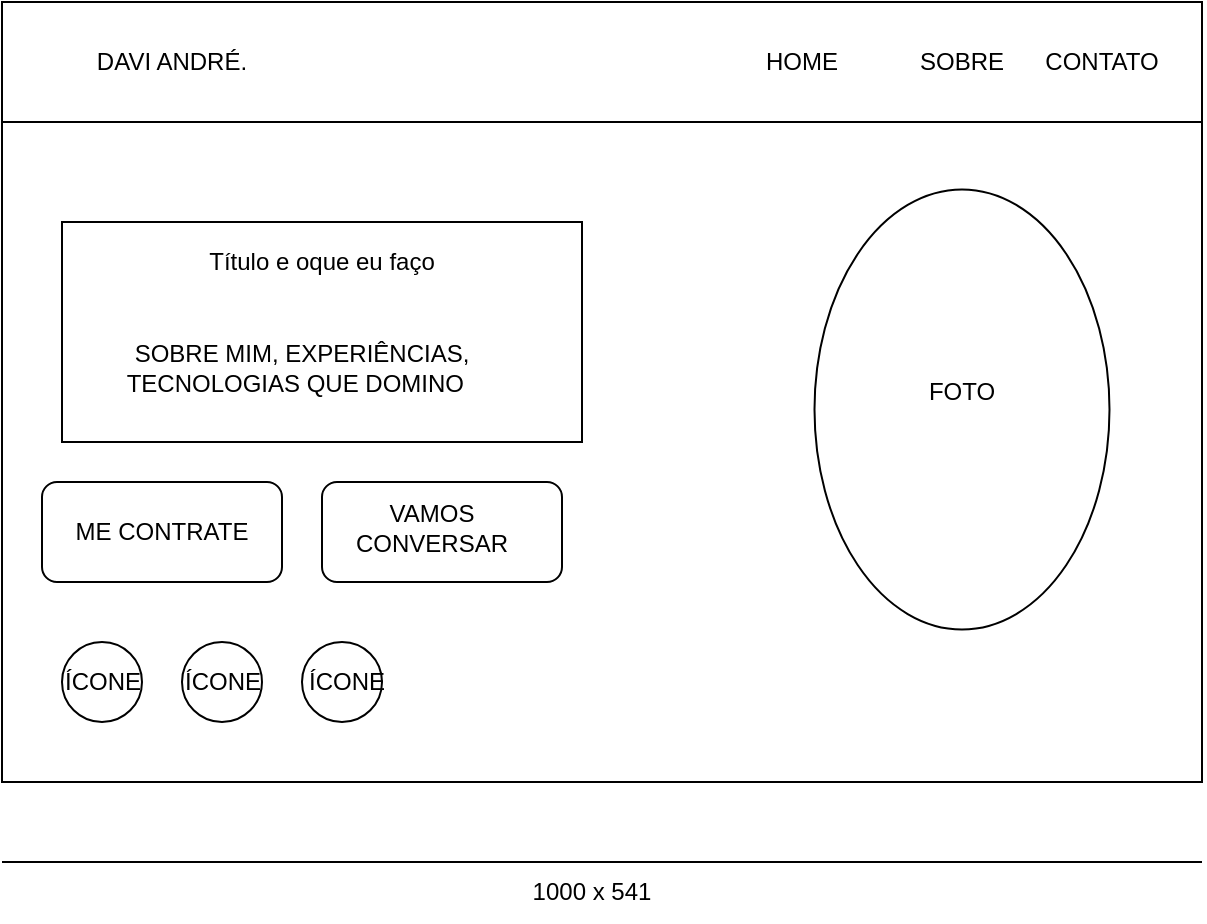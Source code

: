 <mxfile version="24.2.7" type="github">
  <diagram name="Page-1" id="-t1ldZqvYngovwxqt92G">
    <mxGraphModel dx="980" dy="534" grid="1" gridSize="10" guides="1" tooltips="1" connect="1" arrows="1" fold="1" page="1" pageScale="1" pageWidth="850" pageHeight="1100" math="0" shadow="0">
      <root>
        <mxCell id="0" />
        <mxCell id="1" parent="0" />
        <mxCell id="TgMPiGcopMQQFyazaGH5-1" value="" style="rounded=0;whiteSpace=wrap;html=1;" vertex="1" parent="1">
          <mxGeometry x="120" y="210" width="600" height="390" as="geometry" />
        </mxCell>
        <mxCell id="TgMPiGcopMQQFyazaGH5-5" value="" style="endArrow=none;html=1;rounded=0;textShadow=0;" edge="1" parent="1">
          <mxGeometry width="50" height="50" relative="1" as="geometry">
            <mxPoint x="720" y="640" as="sourcePoint" />
            <mxPoint x="120" y="640" as="targetPoint" />
          </mxGeometry>
        </mxCell>
        <mxCell id="TgMPiGcopMQQFyazaGH5-6" value="1000 x 541" style="text;html=1;align=center;verticalAlign=middle;whiteSpace=wrap;rounded=0;" vertex="1" parent="1">
          <mxGeometry x="380" y="640" width="70" height="30" as="geometry" />
        </mxCell>
        <mxCell id="TgMPiGcopMQQFyazaGH5-7" style="edgeStyle=orthogonalEdgeStyle;rounded=0;orthogonalLoop=1;jettySize=auto;html=1;exitX=0.5;exitY=1;exitDx=0;exitDy=0;" edge="1" parent="1" source="TgMPiGcopMQQFyazaGH5-1" target="TgMPiGcopMQQFyazaGH5-1">
          <mxGeometry relative="1" as="geometry" />
        </mxCell>
        <mxCell id="TgMPiGcopMQQFyazaGH5-10" value="" style="rounded=0;whiteSpace=wrap;html=1;" vertex="1" parent="1">
          <mxGeometry x="120" y="210" width="600" height="60" as="geometry" />
        </mxCell>
        <mxCell id="TgMPiGcopMQQFyazaGH5-12" value="" style="rounded=0;whiteSpace=wrap;html=1;" vertex="1" parent="1">
          <mxGeometry x="150" y="320" width="260" height="110" as="geometry" />
        </mxCell>
        <mxCell id="TgMPiGcopMQQFyazaGH5-13" value="" style="ellipse;whiteSpace=wrap;html=1;aspect=fixed;" vertex="1" parent="1">
          <mxGeometry x="150" y="530" width="40" height="40" as="geometry" />
        </mxCell>
        <mxCell id="TgMPiGcopMQQFyazaGH5-14" value="" style="ellipse;whiteSpace=wrap;html=1;aspect=fixed;" vertex="1" parent="1">
          <mxGeometry x="270" y="530" width="40" height="40" as="geometry" />
        </mxCell>
        <mxCell id="TgMPiGcopMQQFyazaGH5-15" value="" style="ellipse;whiteSpace=wrap;html=1;aspect=fixed;" vertex="1" parent="1">
          <mxGeometry x="210" y="530" width="40" height="40" as="geometry" />
        </mxCell>
        <mxCell id="TgMPiGcopMQQFyazaGH5-16" value="" style="rounded=1;whiteSpace=wrap;html=1;" vertex="1" parent="1">
          <mxGeometry x="140" y="450" width="120" height="50" as="geometry" />
        </mxCell>
        <mxCell id="TgMPiGcopMQQFyazaGH5-17" value="" style="rounded=1;whiteSpace=wrap;html=1;" vertex="1" parent="1">
          <mxGeometry x="280" y="450" width="120" height="50" as="geometry" />
        </mxCell>
        <mxCell id="TgMPiGcopMQQFyazaGH5-19" value="" style="ellipse;whiteSpace=wrap;html=1;rotation=-90;" vertex="1" parent="1">
          <mxGeometry x="490" y="340" width="220" height="147.5" as="geometry" />
        </mxCell>
        <mxCell id="TgMPiGcopMQQFyazaGH5-21" value="DAVI ANDRÉ." style="text;html=1;align=center;verticalAlign=middle;whiteSpace=wrap;rounded=0;" vertex="1" parent="1">
          <mxGeometry x="150" y="225" width="110" height="30" as="geometry" />
        </mxCell>
        <mxCell id="TgMPiGcopMQQFyazaGH5-22" value="HOME" style="text;html=1;align=center;verticalAlign=middle;whiteSpace=wrap;rounded=0;" vertex="1" parent="1">
          <mxGeometry x="490" y="225" width="60" height="30" as="geometry" />
        </mxCell>
        <mxCell id="TgMPiGcopMQQFyazaGH5-23" value="CONTATO" style="text;html=1;align=center;verticalAlign=middle;whiteSpace=wrap;rounded=0;" vertex="1" parent="1">
          <mxGeometry x="640" y="225" width="60" height="30" as="geometry" />
        </mxCell>
        <mxCell id="TgMPiGcopMQQFyazaGH5-24" value="SOBRE" style="text;html=1;align=center;verticalAlign=middle;whiteSpace=wrap;rounded=0;" vertex="1" parent="1">
          <mxGeometry x="570" y="225" width="60" height="30" as="geometry" />
        </mxCell>
        <mxCell id="TgMPiGcopMQQFyazaGH5-25" value="FOTO" style="text;html=1;align=center;verticalAlign=middle;whiteSpace=wrap;rounded=0;" vertex="1" parent="1">
          <mxGeometry x="570" y="390" width="60" height="30" as="geometry" />
        </mxCell>
        <mxCell id="TgMPiGcopMQQFyazaGH5-26" value="SOBRE MIM, EXPERIÊNCIAS, TECNOLOGIAS QUE DOMINO&amp;nbsp;&amp;nbsp;" style="text;html=1;align=center;verticalAlign=middle;whiteSpace=wrap;rounded=0;" vertex="1" parent="1">
          <mxGeometry x="160" y="370" width="220" height="45" as="geometry" />
        </mxCell>
        <mxCell id="TgMPiGcopMQQFyazaGH5-27" value="Título e oque eu faço" style="text;html=1;align=center;verticalAlign=middle;whiteSpace=wrap;rounded=0;" vertex="1" parent="1">
          <mxGeometry x="210" y="330" width="140" height="20" as="geometry" />
        </mxCell>
        <mxCell id="TgMPiGcopMQQFyazaGH5-32" value="ME CONTRATE" style="text;html=1;align=center;verticalAlign=middle;whiteSpace=wrap;rounded=0;" vertex="1" parent="1">
          <mxGeometry x="155" y="460" width="90" height="30" as="geometry" />
        </mxCell>
        <mxCell id="TgMPiGcopMQQFyazaGH5-33" value="VAMOS CONVERSAR" style="text;html=1;align=center;verticalAlign=middle;whiteSpace=wrap;rounded=0;" vertex="1" parent="1">
          <mxGeometry x="280" y="457.5" width="110" height="30" as="geometry" />
        </mxCell>
        <mxCell id="TgMPiGcopMQQFyazaGH5-36" value="ÍCONE" style="text;html=1;align=center;verticalAlign=middle;whiteSpace=wrap;rounded=0;" vertex="1" parent="1">
          <mxGeometry x="157.5" y="545" width="25" height="10" as="geometry" />
        </mxCell>
        <mxCell id="TgMPiGcopMQQFyazaGH5-37" value="ÍCONE" style="text;html=1;align=center;verticalAlign=middle;whiteSpace=wrap;rounded=0;" vertex="1" parent="1">
          <mxGeometry x="280" y="545" width="25" height="10" as="geometry" />
        </mxCell>
        <mxCell id="TgMPiGcopMQQFyazaGH5-38" value="ÍCONE" style="text;html=1;align=center;verticalAlign=middle;whiteSpace=wrap;rounded=0;" vertex="1" parent="1">
          <mxGeometry x="217.5" y="545" width="25" height="10" as="geometry" />
        </mxCell>
      </root>
    </mxGraphModel>
  </diagram>
</mxfile>
